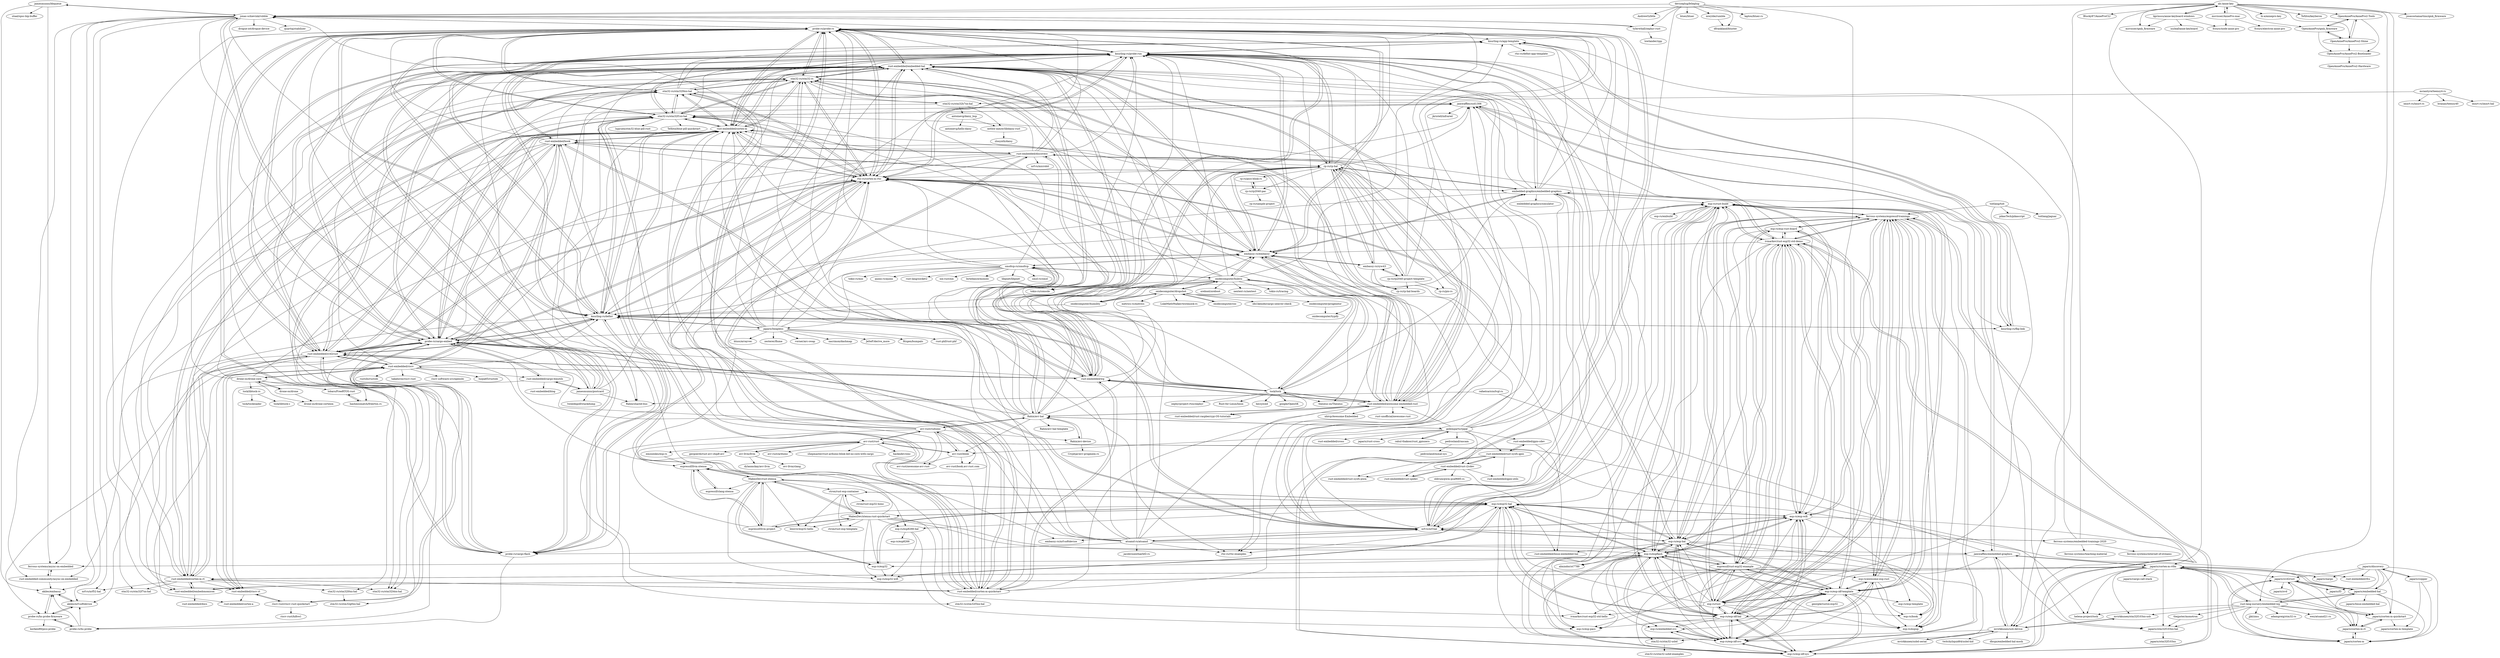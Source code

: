 digraph G {
"jamesmunns/bbqueue" -> "utaal/spsc-bip-buffer"
"jamesmunns/bbqueue" -> "akiles/embassy"
"jamesmunns/bbqueue" -> "ferrous-systems/async-on-embedded"
"jamesmunns/bbqueue" -> "jonas-schievink/rubble"
"stm32-rs/stm32-rs" -> "stm32-rs/stm32f4xx-hal"
"stm32-rs/stm32-rs" -> "rust-embedded/embedded-hal"
"stm32-rs/stm32-rs" -> "rust-embedded/cortex-m"
"stm32-rs/stm32-rs" -> "rust-embedded/svd2rust"
"stm32-rs/stm32-rs" -> "probe-rs/probe-rs"
"stm32-rs/stm32-rs" -> "rtic-rs/cortex-m-rtic"
"stm32-rs/stm32-rs" -> "knurling-rs/probe-run"
"stm32-rs/stm32-rs" -> "stm32-rs/stm32f1xx-hal"
"stm32-rs/stm32-rs" -> "rust-embedded/cortex-m-quickstart"
"stm32-rs/stm32-rs" -> "rust-embedded/awesome-embedded-rust"
"stm32-rs/stm32-rs" -> "rust-embedded/wg"
"stm32-rs/stm32-rs" -> "stm32-rs/stm32l4xx-hal"
"stm32-rs/stm32-rs" -> "stm32-rs/stm32h7xx-hal"
"stm32-rs/stm32-rs" -> "embassy-rs/embassy"
"stm32-rs/stm32-rs" -> "rust-embedded/cortex-m-rt"
"oxidecomputer/dropshot" -> "oxidecomputer/progenitor"
"oxidecomputer/dropshot" -> "oxidecomputer/cio"
"oxidecomputer/dropshot" -> "oxidecomputer/humility"
"oxidecomputer/dropshot" -> "oxidecomputer/hubris"
"oxidecomputer/dropshot" -> "obi1kenobi/cargo-semver-check" ["e"=1]
"oxidecomputer/dropshot" -> "metrics-rs/metrics" ["e"=1]
"oxidecomputer/dropshot" -> "oxidecomputer/typify"
"oxidecomputer/dropshot" -> "LukeMathWalker/wiremock-rs" ["e"=1]
"rtic-rs/cortex-m-rtic" -> "knurling-rs/probe-run"
"rtic-rs/cortex-m-rtic" -> "probe-rs/probe-rs"
"rtic-rs/cortex-m-rtic" -> "rust-embedded/embedded-hal"
"rtic-rs/cortex-m-rtic" -> "probe-rs/cargo-embed"
"rtic-rs/cortex-m-rtic" -> "embassy-rs/embassy"
"rtic-rs/cortex-m-rtic" -> "knurling-rs/defmt"
"rtic-rs/cortex-m-rtic" -> "rust-embedded/cortex-m"
"rtic-rs/cortex-m-rtic" -> "stm32-rs/stm32f4xx-hal"
"rtic-rs/cortex-m-rtic" -> "nrf-rs/nrf-hal"
"rtic-rs/cortex-m-rtic" -> "probe-rs/cargo-flash"
"rtic-rs/cortex-m-rtic" -> "rtic-rs/rtic-examples"
"rtic-rs/cortex-m-rtic" -> "rust-embedded/svd2rust"
"rtic-rs/cortex-m-rtic" -> "stm32-rs/stm32-rs"
"rtic-rs/cortex-m-rtic" -> "embedded-graphics/embedded-graphics"
"rtic-rs/cortex-m-rtic" -> "stm32-rs/stm32f1xx-hal"
"rust-embedded/cortex-m-rt" -> "rust-embedded/cortex-m"
"rust-embedded/cortex-m-rt" -> "stm32-rs/stm32l0xx-hal"
"rust-embedded/cortex-m-rt" -> "rust-embedded/embedonomicon"
"rust-embedded/cortex-m-rt" -> "stm32-rs/stm32l4xx-hal"
"rust-embedded/cortex-m-rt" -> "rust-embedded/cortex-m-quickstart"
"rust-embedded/cortex-m-rt" -> "japaric/cortex-m-rtfm"
"rust-embedded/cortex-m-rt" -> "rust-embedded/embedded-hal"
"rust-embedded/cortex-m-rt" -> "nrf-rs/nrf52-hal"
"rust-embedded/cortex-m-rt" -> "stm32-rs/stm32f7xx-hal"
"rust-embedded/cortex-m-rt" -> "stm32-rs/stm32f4xx-hal"
"rust-embedded/cortex-m-rt" -> "probe-rs/probe-rs"
"rust-embedded/cortex-m-rt" -> "rust-embedded/riscv-rt"
"rust-embedded/cortex-m-rt" -> "rust-embedded/svd2rust"
"rafaelcaricio/lvgl-rs" -> "Rahix/shared-bus"
"rafaelcaricio/lvgl-rs" -> "jamwaffles/embedded-graphics"
"esp-rs/esp-rust-board" -> "ferrous-systems/espressif-trainings"
"esp-rs/esp-rust-board" -> "esp-rs/awesome-esp-rust"
"esp-rs/esp-rust-board" -> "espressif/rust-esp32-example"
"esp-rs/esp-rust-board" -> "esp-rs/esp-wifi"
"esp-rs/esp-rust-board" -> "esp-rs/esp-hal"
"esp-rs/esp-rust-board" -> "ivmarkov/rust-esp32-std-demo"
"esp-rs/esp-rust-board" -> "knurling-rs/probe-run"
"knurling-rs/probe-run" -> "knurling-rs/defmt"
"knurling-rs/probe-run" -> "probe-rs/cargo-embed"
"knurling-rs/probe-run" -> "probe-rs/probe-rs"
"knurling-rs/probe-run" -> "probe-rs/cargo-flash"
"knurling-rs/probe-run" -> "knurling-rs/app-template"
"knurling-rs/probe-run" -> "rtic-rs/cortex-m-rtic"
"knurling-rs/probe-run" -> "knurling-rs/flip-link"
"knurling-rs/probe-run" -> "rust-embedded/embedded-hal"
"knurling-rs/probe-run" -> "rust-embedded/cortex-m"
"knurling-rs/probe-run" -> "nrf-rs/nrf-hal"
"knurling-rs/probe-run" -> "rust-embedded/svd2rust"
"knurling-rs/probe-run" -> "embassy-rs/embassy"
"knurling-rs/probe-run" -> "embedded-graphics/embedded-graphics"
"knurling-rs/probe-run" -> "rp-rs/rp-hal"
"knurling-rs/probe-run" -> "jamesmunns/postcard"
"lobaro/FreeRTOS-rust" -> "hashmismatch/freertos.rs"
"probe-rs/cargo-embed" -> "probe-rs/cargo-flash"
"probe-rs/cargo-embed" -> "knurling-rs/probe-run"
"probe-rs/cargo-embed" -> "knurling-rs/defmt"
"probe-rs/cargo-embed" -> "probe-rs/probe-rs"
"probe-rs/cargo-embed" -> "rtic-rs/cortex-m-rtic"
"probe-rs/cargo-embed" -> "rust-embedded/embedded-hal"
"probe-rs/cargo-embed" -> "rust-embedded/svd2rust"
"probe-rs/cargo-embed" -> "rust-embedded/cortex-m"
"probe-rs/cargo-embed" -> "akiles/nrf-softdevice"
"probe-rs/cargo-embed" -> "rust-embedded/cargo-binutils"
"probe-rs/cargo-embed" -> "probe-rs/hs-probe-firmware"
"probe-rs/cargo-embed" -> "stm32-rs/stm32f1xx-hal"
"probe-rs/cargo-embed" -> "nrf-rs/nrf-hal"
"probe-rs/cargo-embed" -> "probe-rs/hs-probe"
"probe-rs/cargo-embed" -> "stm32-rs/stm32l4xx-hal"
"probe-rs/cargo-flash" -> "probe-rs/cargo-embed"
"probe-rs/cargo-flash" -> "probe-rs/probe-rs"
"probe-rs/cargo-flash" -> "knurling-rs/probe-run"
"probe-rs/cargo-flash" -> "knurling-rs/defmt"
"probe-rs/cargo-flash" -> "rust-embedded/svd2rust"
"probe-rs/cargo-flash" -> "rtic-rs/cortex-m-rtic"
"probe-rs/cargo-flash" -> "probe-rs/hs-probe"
"probe-rs/hs-probe-firmware" -> "probe-rs/hs-probe"
"probe-rs/hs-probe-firmware" -> "korken89/pico-probe"
"probe-rs/hs-probe-firmware" -> "akiles/nrf-softdevice"
"probe-rs/hs-probe-firmware" -> "akiles/embassy"
"probe-rs/probe-rs" -> "knurling-rs/probe-run"
"probe-rs/probe-rs" -> "probe-rs/cargo-flash"
"probe-rs/probe-rs" -> "knurling-rs/defmt"
"probe-rs/probe-rs" -> "probe-rs/cargo-embed"
"probe-rs/probe-rs" -> "rtic-rs/cortex-m-rtic"
"probe-rs/probe-rs" -> "rust-embedded/embedded-hal"
"probe-rs/probe-rs" -> "rust-embedded/svd2rust"
"probe-rs/probe-rs" -> "embassy-rs/embassy"
"probe-rs/probe-rs" -> "rust-embedded/cortex-m"
"probe-rs/probe-rs" -> "stm32-rs/stm32-rs"
"probe-rs/probe-rs" -> "jonas-schievink/rubble"
"probe-rs/probe-rs" -> "knurling-rs/app-template"
"probe-rs/probe-rs" -> "stm32-rs/stm32f1xx-hal"
"probe-rs/probe-rs" -> "stm32-rs/stm32f4xx-hal"
"probe-rs/probe-rs" -> "rust-embedded/wg"
"rust-embedded/embedded-hal" -> "rust-embedded/cortex-m"
"rust-embedded/embedded-hal" -> "knurling-rs/probe-run"
"rust-embedded/embedded-hal" -> "rust-embedded/svd2rust"
"rust-embedded/embedded-hal" -> "rtic-rs/cortex-m-rtic"
"rust-embedded/embedded-hal" -> "probe-rs/probe-rs"
"rust-embedded/embedded-hal" -> "probe-rs/cargo-embed"
"rust-embedded/embedded-hal" -> "knurling-rs/defmt"
"rust-embedded/embedded-hal" -> "stm32-rs/stm32-rs"
"rust-embedded/embedded-hal" -> "stm32-rs/stm32f1xx-hal"
"rust-embedded/embedded-hal" -> "rust-embedded/awesome-embedded-rust"
"rust-embedded/embedded-hal" -> "Rahix/avr-hal"
"rust-embedded/embedded-hal" -> "embassy-rs/embassy"
"rust-embedded/embedded-hal" -> "rust-embedded/book"
"rust-embedded/embedded-hal" -> "rust-embedded/wg"
"rust-embedded/embedded-hal" -> "rp-rs/rp-hal"
"rust-embedded/rust-i2cdev" -> "rust-embedded/rust-sysfs-gpio"
"rust-embedded/rust-i2cdev" -> "rust-embedded/rust-spidev"
"rust-embedded/rust-i2cdev" -> "rust-embedded/gpio-utils"
"rust-embedded/rust-i2cdev" -> "rust-embedded/linux-embedded-hal"
"rust-embedded/rust-i2cdev" -> "rust-embedded/rust-sysfs-pwm"
"rust-embedded/rust-i2cdev" -> "eldruin/pwm-pca9685-rs"
"rust-embedded/svd2rust" -> "rust-embedded/embedded-hal"
"rust-embedded/svd2rust" -> "probe-rs/cargo-embed"
"rust-embedded/svd2rust" -> "probe-rs/probe-rs"
"rust-embedded/svd2rust" -> "probe-rs/cargo-flash"
"rust-embedded/svd2rust" -> "rust-embedded/cortex-m"
"rust-embedded/svd2rust" -> "stm32-rs/stm32-rs"
"rust-embedded/svd2rust" -> "knurling-rs/probe-run"
"rust-embedded/svd2rust" -> "knurling-rs/defmt"
"rust-embedded/svd2rust" -> "rust-embedded/embedonomicon"
"rust-embedded/svd2rust" -> "rtic-rs/cortex-m-rtic"
"rust-embedded/svd2rust" -> "rust-embedded/wg"
"rust-embedded/svd2rust" -> "rust-embedded/book"
"rust-embedded/svd2rust" -> "rust-embedded/riscv"
"rust-embedded/svd2rust" -> "rust-embedded/cortex-m-rt"
"rust-embedded/svd2rust" -> "rust-embedded/riscv-rt"
"rust-embedded/wg" -> "rust-embedded/awesome-embedded-rust"
"rust-embedded/wg" -> "rust-embedded/embedded-hal"
"rust-embedded/wg" -> "rust-embedded/cortex-m"
"rust-embedded/wg" -> "probe-rs/probe-rs"
"rust-embedded/wg" -> "rust-embedded/svd2rust"
"rust-embedded/wg" -> "rust-embedded/discovery"
"rust-embedded/wg" -> "stm32-rs/stm32-rs"
"rust-embedded/wg" -> "rust-embedded/book"
"rust-embedded/wg" -> "tock/tock"
"rust-embedded/wg" -> "stm32-rs/stm32f1xx-hal"
"rust-embedded/wg" -> "rust-embedded/riscv"
"rust-embedded/wg" -> "rust-embedded/cortex-m-quickstart"
"rust-embedded/wg" -> "knurling-rs/probe-run"
"rust-embedded/wg" -> "embassy-rs/embassy"
"rust-embedded/wg" -> "probe-rs/cargo-embed"
"tock/tock" -> "rust-embedded/awesome-embedded-rust"
"tock/tock" -> "embassy-rs/embassy"
"tock/tock" -> "rtic-rs/cortex-m-rtic"
"tock/tock" -> "oxidecomputer/hubris"
"tock/tock" -> "rust-embedded/wg"
"tock/tock" -> "probe-rs/probe-rs"
"tock/tock" -> "google/OpenSK" ["e"=1]
"tock/tock" -> "rust-embedded/rust-raspberrypi-OS-tutorials" ["e"=1]
"tock/tock" -> "rust-embedded/embedded-hal"
"tock/tock" -> "zephyrproject-rtos/zephyr" ["e"=1]
"tock/tock" -> "smoltcp-rs/smoltcp"
"tock/tock" -> "theseus-os/Theseus" ["e"=1]
"tock/tock" -> "stm32-rs/stm32-rs"
"tock/tock" -> "Rust-for-Linux/linux" ["e"=1]
"tock/tock" -> "hecrj/iced" ["e"=1]
"rust-embedded/awesome-embedded-rust" -> "rust-embedded/wg"
"rust-embedded/awesome-embedded-rust" -> "tock/tock"
"rust-embedded/awesome-embedded-rust" -> "rust-embedded/embedded-hal"
"rust-embedded/awesome-embedded-rust" -> "embassy-rs/embassy"
"rust-embedded/awesome-embedded-rust" -> "rust-embedded/rust-raspberrypi-OS-tutorials" ["e"=1]
"rust-embedded/awesome-embedded-rust" -> "rust-embedded/discovery"
"rust-embedded/awesome-embedded-rust" -> "stm32-rs/stm32-rs"
"rust-embedded/awesome-embedded-rust" -> "rust-embedded/book"
"rust-embedded/awesome-embedded-rust" -> "probe-rs/probe-rs"
"rust-embedded/awesome-embedded-rust" -> "rtic-rs/cortex-m-rtic"
"rust-embedded/awesome-embedded-rust" -> "Rahix/avr-hal"
"rust-embedded/awesome-embedded-rust" -> "rp-rs/rp-hal"
"rust-embedded/awesome-embedded-rust" -> "rust-embedded/cortex-m"
"rust-embedded/awesome-embedded-rust" -> "nhivp/Awesome-Embedded" ["e"=1]
"rust-embedded/awesome-embedded-rust" -> "rust-unofficial/awesome-rust" ["e"=1]
"japaric/heapless" -> "knurling-rs/defmt"
"japaric/heapless" -> "rtic-rs/cortex-m-rtic"
"japaric/heapless" -> "JelteF/derive_more" ["e"=1]
"japaric/heapless" -> "knurling-rs/probe-run"
"japaric/heapless" -> "rust-embedded/embedded-hal"
"japaric/heapless" -> "probe-rs/probe-rs"
"japaric/heapless" -> "fitzgen/bumpalo" ["e"=1]
"japaric/heapless" -> "rust-embedded/cortex-m"
"japaric/heapless" -> "rust-phf/rust-phf" ["e"=1]
"japaric/heapless" -> "bluss/arrayvec" ["e"=1]
"japaric/heapless" -> "zesterer/flume" ["e"=1]
"japaric/heapless" -> "probe-rs/cargo-embed"
"japaric/heapless" -> "vorner/arc-swap" ["e"=1]
"japaric/heapless" -> "embassy-rs/embassy"
"japaric/heapless" -> "xacrimon/dashmap" ["e"=1]
"japaric/discovery" -> "japaric/svd2rust"
"japaric/discovery" -> "japaric/copper"
"japaric/discovery" -> "rust-embedded/rfcs" ["e"=1]
"japaric/discovery" -> "japaric/cortex-m-quickstart"
"japaric/discovery" -> "japaric/f3"
"japaric/discovery" -> "japaric/cortex-m"
"japaric/discovery" -> "japaric/embedded-hal"
"japaric/discovery" -> "japaric/xargo" ["e"=1]
"rust-embedded/book" -> "rust-embedded/discovery"
"rust-embedded/book" -> "rust-embedded/cortex-m"
"rust-embedded/book" -> "rust-embedded/embedded-hal"
"rust-embedded/book" -> "rust-embedded/svd2rust"
"rust-embedded/book" -> "rust-embedded/awesome-embedded-rust"
"rust-embedded/book" -> "rust-embedded/cortex-m-quickstart"
"rust-embedded/book" -> "rust-embedded/embedonomicon"
"rust-embedded/book" -> "rust-embedded/wg"
"rust-embedded/book" -> "rust-embedded/cortex-m-rt"
"rust-embedded/book" -> "probe-rs/probe-rs"
"rust-embedded/book" -> "stm32-rs/stm32-rs"
"rust-embedded/book" -> "rust-embedded/riscv"
"rust-embedded/book" -> "rtic-rs/cortex-m-rtic"
"rust-embedded/book" -> "rust-embedded/riscv-rt"
"rust-embedded/book" -> "probe-rs/cargo-embed"
"oxidecomputer/hubris" -> "oxidecomputer/humility"
"oxidecomputer/hubris" -> "tock/tock"
"oxidecomputer/hubris" -> "probe-rs/probe-rs"
"oxidecomputer/hubris" -> "embassy-rs/embassy"
"oxidecomputer/hubris" -> "knurling-rs/defmt"
"oxidecomputer/hubris" -> "smoltcp-rs/smoltcp"
"oxidecomputer/hubris" -> "oxidecomputer/dropshot"
"oxidecomputer/hubris" -> "rust-embedded/embedded-hal"
"oxidecomputer/hubris" -> "knurling-rs/probe-run"
"oxidecomputer/hubris" -> "rtic-rs/cortex-m-rtic"
"oxidecomputer/hubris" -> "theseus-os/Theseus" ["e"=1]
"oxidecomputer/hubris" -> "oreboot/oreboot" ["e"=1]
"oxidecomputer/hubris" -> "nextest-rs/nextest" ["e"=1]
"oxidecomputer/hubris" -> "tokio-rs/console" ["e"=1]
"oxidecomputer/hubris" -> "tokio-rs/tracing" ["e"=1]
"rust-embedded/riscv" -> "rust-embedded/riscv-rt"
"rust-embedded/riscv" -> "riscv-rust/riscv-rust-quickstart"
"rust-embedded/riscv" -> "rust-embedded/svd2rust"
"rust-embedded/riscv" -> "rust-embedded/cortex-a"
"rust-embedded/riscv" -> "rust-embedded/cortex-m"
"rust-embedded/riscv" -> "rust-embedded/embedded-hal"
"rust-embedded/riscv" -> "rust-embedded/wg"
"rust-embedded/riscv" -> "knurling-rs/defmt"
"rust-embedded/riscv" -> "rust-embedded/book"
"rust-embedded/riscv" -> "rustsbi/rustsbi" ["e"=1]
"rust-embedded/riscv" -> "drone-os/drone-core"
"rust-embedded/riscv" -> "takahirox/riscv-rust" ["e"=1]
"rust-embedded/riscv" -> "rust-embedded/cargo-binutils"
"rust-embedded/riscv" -> "riscv-software-src/opensbi" ["e"=1]
"rust-embedded/riscv" -> "luojia65/rustsbi" ["e"=1]
"ctron/rust-esp-container" -> "lexxvir/esp32-hello"
"ctron/rust-esp-container" -> "esp-rs/esp32-hal"
"ctron/rust-esp-container" -> "MabezDev/xtensa-rust-quickstart"
"ctron/rust-esp-container" -> "ctron/rust-esp-template"
"ctron/rust-esp-container" -> "ctron/rust-esp32-hono"
"rp-rs/rp-hal" -> "rp-rs/rp2040-project-template"
"rp-rs/rp-hal" -> "rp-rs/rp2040-pac"
"rp-rs/rp-hal" -> "rust-embedded/embedded-hal"
"rp-rs/rp-hal" -> "embassy-rs/cyw43"
"rp-rs/rp-hal" -> "embassy-rs/embassy"
"rp-rs/rp-hal" -> "knurling-rs/probe-run"
"rp-rs/rp-hal" -> "rtic-rs/cortex-m-rtic"
"rp-rs/rp-hal" -> "probe-rs/probe-rs"
"rp-rs/rp-hal" -> "embedded-graphics/embedded-graphics"
"rp-rs/rp-hal" -> "rp-rs/rp-hal-boards"
"rp-rs/rp-hal" -> "rp-rs/pico-blink-rs"
"rp-rs/rp-hal" -> "Rahix/avr-hal"
"rp-rs/rp-hal" -> "rp-rs/pio-rs"
"rp-rs/rp-hal" -> "rust-embedded/awesome-embedded-rust"
"rp-rs/rp-hal" -> "jamwaffles/ssd1306"
"smoltcp-rs/smoltcp" -> "embassy-rs/embassy"
"smoltcp-rs/smoltcp" -> "libpnet/libpnet" ["e"=1]
"smoltcp-rs/smoltcp" -> "probe-rs/probe-rs"
"smoltcp-rs/smoltcp" -> "smol-rs/smol" ["e"=1]
"smoltcp-rs/smoltcp" -> "oxidecomputer/hubris"
"smoltcp-rs/smoltcp" -> "tock/tock"
"smoltcp-rs/smoltcp" -> "tokio-rs/mio" ["e"=1]
"smoltcp-rs/smoltcp" -> "rtic-rs/cortex-m-rtic"
"smoltcp-rs/smoltcp" -> "quinn-rs/quinn" ["e"=1]
"smoltcp-rs/smoltcp" -> "rust-lang/socket2" ["e"=1]
"smoltcp-rs/smoltcp" -> "rust-embedded/embedded-hal"
"smoltcp-rs/smoltcp" -> "tokio-rs/console" ["e"=1]
"smoltcp-rs/smoltcp" -> "japaric/heapless"
"smoltcp-rs/smoltcp" -> "nix-rust/nix" ["e"=1]
"smoltcp-rs/smoltcp" -> "bytedance/monoio" ["e"=1]
"golemparts/rppal" -> "rahul-thakoor/rust_gpiozero"
"golemparts/rppal" -> "rust-embedded/embedded-hal"
"golemparts/rppal" -> "Rahix/avr-hal"
"golemparts/rppal" -> "rust-embedded/gpio-cdev"
"golemparts/rppal" -> "rust-embedded/rust-i2cdev"
"golemparts/rppal" -> "rust-embedded/rust-sysfs-gpio"
"golemparts/rppal" -> "rp-rs/rp-hal"
"golemparts/rppal" -> "rust-embedded/discovery"
"golemparts/rppal" -> "rust-embedded/cross" ["e"=1]
"golemparts/rppal" -> "japaric/rust-cross" ["e"=1]
"golemparts/rppal" -> "knurling-rs/probe-run"
"golemparts/rppal" -> "embassy-rs/embassy"
"golemparts/rppal" -> "avr-rust/blink"
"golemparts/rppal" -> "rust-embedded/awesome-embedded-rust"
"golemparts/rppal" -> "pedrosland/rascam"
"jamesmunns/postcard" -> "knurling-rs/probe-run"
"jamesmunns/postcard" -> "jonas-schievink/rubble"
"jamesmunns/postcard" -> "probe-rs/probe-rs"
"jamesmunns/postcard" -> "rust-embedded/cargo-binutils"
"jamesmunns/postcard" -> "Rahix/shared-bus"
"jamesmunns/postcard" -> "probe-rs/cargo-embed"
"jamesmunns/postcard" -> "tweedegolf/stackdump"
"jamesmunns/postcard" -> "rtic-rs/cortex-m-rtic"
"esp-rs/esp-idf-template" -> "esp-rs/esp-idf-sys"
"esp-rs/esp-idf-template" -> "esp-rs/esp-idf-svc"
"esp-rs/esp-idf-template" -> "ivmarkov/rust-esp32-std-demo"
"esp-rs/esp-idf-template" -> "esp-rs/rust-build"
"esp-rs/esp-idf-template" -> "ferrous-systems/espressif-trainings"
"esp-rs/esp-idf-template" -> "esp-rs/esp-idf-hal"
"esp-rs/esp-idf-template" -> "esp-rs/esp-template"
"esp-rs/esp-idf-template" -> "esp-rs/embedded-svc"
"esp-rs/esp-idf-template" -> "espressif/rust-esp32-example"
"esp-rs/esp-idf-template" -> "esp-rs/awesome-esp-rust"
"esp-rs/esp-idf-template" -> "esp-rs/esp-hal"
"esp-rs/esp-idf-template" -> "esp-rs/espflash"
"esp-rs/esp-idf-template" -> "esp-rs/espup"
"esp-rs/esp-idf-template" -> "esp-rs/rust"
"esp-rs/esp-idf-template" -> "georgik/rustzx-esp32"
"ah-/anne-key" -> "kprinssu/anne-keyboard-windows"
"ah-/anne-key" -> "msvisser/AnnePro-mac"
"ah-/anne-key" -> "msvisser/qmk_firmware"
"ah-/anne-key" -> "hi-a/annepro-key"
"ah-/anne-key" -> "OpenAnnePro/AnnePro2-Tools"
"ah-/anne-key" -> "TeXitoi/keyberon" ["e"=1]
"ah-/anne-key" -> "rust-lang-nursery/embedded-wg"
"ah-/anne-key" -> "OpenAnnePro/qmk_firmware"
"ah-/anne-key" -> "mvirkkunen/usb-device"
"ah-/anne-key" -> "josecostamartins/qmk_firmware"
"ah-/anne-key" -> "japaric/cortex-m-rtfm"
"ah-/anne-key" -> "Blucky87/AnneProCLI"
"ah-/anne-key" -> "japaric/embedded-hal"
"ah-/anne-key" -> "OpenAnnePro/AnnePro2-Shine"
"ah-/anne-key" -> "jonas-schievink/rubble"
"mvirkkunen/usb-device" -> "mvirkkunen/usbd-serial"
"mvirkkunen/usb-device" -> "mvirkkunen/stm32f103xx-usb"
"mvirkkunen/usb-device" -> "stm32-rs/stm32-usbd"
"mvirkkunen/usb-device" -> "twitchyliquid64/usbd-hid"
"mvirkkunen/usb-device" -> "jamwaffles/embedded-graphics"
"mvirkkunen/usb-device" -> "dbrgn/embedded-hal-mock"
"drone-os/drone-core" -> "drone-os/drone"
"drone-os/drone-core" -> "drone-os/drone-cortexm"
"drone-os/drone-core" -> "hashmismatch/freertos.rs"
"drone-os/drone-core" -> "tock/libtock-rs"
"drone-os/drone-core" -> "rtic-rs/cortex-m-rtic"
"drone-os/drone-core" -> "lobaro/FreeRTOS-rust"
"drone-os/drone-core" -> "stm32-rs/stm32f4xx-hal"
"drone-os/drone-core" -> "probe-rs/probe-rs"
"drone-os/drone-core" -> "rust-embedded/riscv"
"thejpster/monotron" -> "japaric/stm32f103xx-hal"
"rust-embedded/cortex-m" -> "rust-embedded/cortex-m-rt"
"rust-embedded/cortex-m" -> "rust-embedded/embedded-hal"
"rust-embedded/cortex-m" -> "rust-embedded/cortex-m-quickstart"
"rust-embedded/cortex-m" -> "knurling-rs/defmt"
"rust-embedded/cortex-m" -> "probe-rs/cargo-embed"
"rust-embedded/cortex-m" -> "knurling-rs/probe-run"
"rust-embedded/cortex-m" -> "rtic-rs/cortex-m-rtic"
"rust-embedded/cortex-m" -> "stm32-rs/stm32-rs"
"rust-embedded/cortex-m" -> "stm32-rs/stm32f1xx-hal"
"rust-embedded/cortex-m" -> "probe-rs/probe-rs"
"rust-embedded/cortex-m" -> "rust-embedded/svd2rust"
"rust-embedded/cortex-m" -> "stm32-rs/stm32f4xx-hal"
"rust-embedded/cortex-m" -> "rust-embedded/book"
"rust-embedded/cortex-m" -> "stm32-rs/stm32l4xx-hal"
"rust-embedded/cortex-m" -> "stm32-rs/stm32l0xx-hal"
"rust-embedded/discovery" -> "rust-embedded/book"
"rust-embedded/discovery" -> "rust-embedded/embedded-hal"
"rust-embedded/discovery" -> "rust-embedded/cortex-m"
"rust-embedded/discovery" -> "rust-embedded/awesome-embedded-rust"
"rust-embedded/discovery" -> "rust-embedded/cortex-m-quickstart"
"rust-embedded/discovery" -> "rust-embedded/wg"
"rust-embedded/discovery" -> "rust-embedded/svd2rust"
"rust-embedded/discovery" -> "nrf-rs/microbit"
"rust-embedded/discovery" -> "probe-rs/probe-rs"
"rust-embedded/discovery" -> "knurling-rs/probe-run"
"rust-embedded/discovery" -> "probe-rs/cargo-embed"
"rust-embedded/discovery" -> "rp-rs/rp-hal"
"rust-embedded/discovery" -> "stm32-rs/stm32-rs"
"rust-embedded/discovery" -> "knurling-rs/defmt"
"rust-embedded/discovery" -> "rtic-rs/cortex-m-rtic"
"embassy-rs/embassy" -> "rtic-rs/cortex-m-rtic"
"embassy-rs/embassy" -> "probe-rs/probe-rs"
"embassy-rs/embassy" -> "knurling-rs/probe-run"
"embassy-rs/embassy" -> "rust-embedded/embedded-hal"
"embassy-rs/embassy" -> "rust-embedded/awesome-embedded-rust"
"embassy-rs/embassy" -> "rp-rs/rp-hal"
"embassy-rs/embassy" -> "tock/tock"
"embassy-rs/embassy" -> "knurling-rs/defmt"
"embassy-rs/embassy" -> "embedded-graphics/embedded-graphics"
"embassy-rs/embassy" -> "smoltcp-rs/smoltcp"
"embassy-rs/embassy" -> "stm32-rs/stm32-rs"
"embassy-rs/embassy" -> "embassy-rs/cyw43"
"embassy-rs/embassy" -> "oxidecomputer/hubris"
"embassy-rs/embassy" -> "rust-embedded/cortex-m"
"embassy-rs/embassy" -> "nrf-rs/nrf-hal"
"embedded-graphics/embedded-graphics" -> "knurling-rs/probe-run"
"embedded-graphics/embedded-graphics" -> "embedded-graphics/simulator"
"embedded-graphics/embedded-graphics" -> "rtic-rs/cortex-m-rtic"
"embedded-graphics/embedded-graphics" -> "esp-rs/esp-hal"
"embedded-graphics/embedded-graphics" -> "jamwaffles/ssd1306"
"embedded-graphics/embedded-graphics" -> "knurling-rs/app-template"
"embedded-graphics/embedded-graphics" -> "embassy-rs/embassy"
"embedded-graphics/embedded-graphics" -> "knurling-rs/defmt"
"embedded-graphics/embedded-graphics" -> "rp-rs/rp-hal"
"embedded-graphics/embedded-graphics" -> "rust-embedded/embedded-hal"
"embedded-graphics/embedded-graphics" -> "esp-rs/rust-build"
"embedded-graphics/embedded-graphics" -> "ivmarkov/rust-esp32-std-demo"
"embedded-graphics/embedded-graphics" -> "probe-rs/probe-rs"
"embedded-graphics/embedded-graphics" -> "almindor/st7789"
"embedded-graphics/embedded-graphics" -> "nrf-rs/nrf-hal"
"japaric/cortex-m" -> "japaric/cortex-m-rt"
"japaric/cortex-m" -> "japaric/svd2rust"
"Rahix/avr-hal" -> "Rahix/avr-device"
"Rahix/avr-hal" -> "rust-embedded/embedded-hal"
"Rahix/avr-hal" -> "avr-rust/ruduino"
"Rahix/avr-hal" -> "rp-rs/rp-hal"
"Rahix/avr-hal" -> "rtic-rs/cortex-m-rtic"
"Rahix/avr-hal" -> "rust-embedded/awesome-embedded-rust"
"Rahix/avr-hal" -> "avr-rust/blink"
"Rahix/avr-hal" -> "embedded-graphics/embedded-graphics"
"Rahix/avr-hal" -> "golemparts/rppal"
"Rahix/avr-hal" -> "rust-embedded/cortex-m"
"Rahix/avr-hal" -> "probe-rs/cargo-embed"
"Rahix/avr-hal" -> "Rahix/avr-hal-template"
"Rahix/avr-hal" -> "knurling-rs/probe-run"
"Rahix/avr-hal" -> "probe-rs/probe-rs"
"Rahix/avr-hal" -> "stm32-rs/stm32f1xx-hal"
"OpenAnnePro/qmk_firmware" -> "OpenAnnePro/AnnePro2-Shine"
"OpenAnnePro/qmk_firmware" -> "OpenAnnePro/AnnePro2-Tools"
"OpenAnnePro/qmk_firmware" -> "OpenAnnePro/AnnePro2-Bootloader"
"toitlang/toit" -> "toitlang/jaguar"
"toitlang/toit" -> "ferrous-systems/espressif-trainings"
"toitlang/toit" -> "pikasTech/pikascript" ["e"=1]
"toitlang/toit" -> "esp-rs/rust"
"esp-rs/esp-idf-sys" -> "esp-rs/esp-idf-svc"
"esp-rs/esp-idf-sys" -> "esp-rs/esp-idf-hal"
"esp-rs/esp-idf-sys" -> "esp-rs/esp-idf-template"
"esp-rs/esp-idf-sys" -> "esp-rs/embedded-svc"
"esp-rs/esp-idf-sys" -> "ivmarkov/rust-esp32-std-demo"
"esp-rs/esp-idf-sys" -> "esp-rs/espflash"
"esp-rs/esp-idf-sys" -> "esp-rs/rust-build"
"esp-rs/esp-idf-sys" -> "ferrous-systems/espressif-trainings"
"esp-rs/rust" -> "esp-rs/rust-build"
"esp-rs/rust" -> "esp-rs/esp-idf-hal"
"esp-rs/rust" -> "esp-rs/esp-idf-template"
"esp-rs/rust" -> "esp-rs/esp-idf-sys"
"esp-rs/rust" -> "ferrous-systems/espressif-trainings"
"esp-rs/rust" -> "ivmarkov/rust-esp32-std-demo"
"esp-rs/rust" -> "esp-rs/esp-idf-svc"
"esp-rs/rust" -> "ivmarkov/rust-esp32-std-hello"
"esp-rs/rust" -> "esp-rs/espflash"
"esp-rs/rust" -> "esp-rs/esp-wifi"
"esp-rs/rust" -> "espressif/rust-esp32-example"
"esp-rs/rust" -> "esp-rs/esp-hal"
"esp-rs/rust" -> "esp-rs/book"
"esp-rs/rust" -> "esp-rs/esp32-hal"
"esp-rs/rust-build" -> "esp-rs/esp-idf-template"
"esp-rs/rust-build" -> "esp-rs/esp-wifi"
"esp-rs/rust-build" -> "esp-rs/espflash"
"esp-rs/rust-build" -> "esp-rs/espup"
"esp-rs/rust-build" -> "esp-rs/esp-idf-sys"
"esp-rs/rust-build" -> "ivmarkov/rust-esp32-std-demo"
"esp-rs/rust-build" -> "esp-rs/esp-pacs"
"esp-rs/rust-build" -> "esp-rs/esp-idf-hal"
"esp-rs/rust-build" -> "ferrous-systems/espressif-trainings"
"esp-rs/rust-build" -> "esp-rs/rust"
"esp-rs/rust-build" -> "esp-rs/esp-idf-svc"
"esp-rs/rust-build" -> "esp-rs/embuild"
"OpenAnnePro/AnnePro2-Tools" -> "OpenAnnePro/AnnePro2-Shine"
"OpenAnnePro/AnnePro2-Tools" -> "OpenAnnePro/qmk_firmware"
"OpenAnnePro/AnnePro2-Tools" -> "OpenAnnePro/AnnePro2-Bootloader"
"japaric/cortex-m-rtfm" -> "japaric/cortex-m"
"japaric/cortex-m-rtfm" -> "japaric/cortex-m-rt"
"japaric/cortex-m-rtfm" -> "japaric/embedded-hal"
"japaric/cortex-m-rtfm" -> "rust-embedded/embedonomicon"
"japaric/cortex-m-rtfm" -> "japaric/svd2rust"
"japaric/cortex-m-rtfm" -> "jamwaffles/embedded-graphics"
"japaric/cortex-m-rtfm" -> "rust-lang-nursery/embedded-wg"
"japaric/cortex-m-rtfm" -> "japaric/stm32f103xx-hal"
"japaric/cortex-m-rtfm" -> "japaric/cortex-m-quickstart"
"japaric/cortex-m-rtfm" -> "mvirkkunen/stm32f103xx-usb"
"japaric/cortex-m-rtfm" -> "rust-embedded/cortex-m-rt"
"japaric/cortex-m-rtfm" -> "mvirkkunen/usb-device"
"japaric/cortex-m-rtfm" -> "japaric/xargo" ["e"=1]
"japaric/cortex-m-rtfm" -> "helena-project/tock" ["e"=1]
"japaric/cortex-m-rtfm" -> "japaric/cargo-call-stack" ["e"=1]
"esp-rs/esp-wifi" -> "esp-rs/esp-hal"
"esp-rs/esp-wifi" -> "esp-rs/espflash"
"esp-rs/esp-wifi" -> "esp-rs/rust-build"
"esp-rs/esp-wifi" -> "esp-rs/esp-idf-hal"
"esp-rs/esp-wifi" -> "esp-rs/esp-idf-svc"
"esp-rs/esp-wifi" -> "ivmarkov/rust-esp32-std-demo"
"esp-rs/esp-wifi" -> "esp-rs/esp-pacs"
"esp-rs/esp-wifi" -> "esp-rs/esp-template"
"esp-rs/esp-wifi" -> "nrf-rs/nrf-hal"
"esp-rs/esp-wifi" -> "ferrous-systems/espressif-trainings"
"esp-rs/esp-wifi" -> "esp-rs/esp-idf-sys"
"esp-rs/esp-wifi" -> "esp-rs/esp32-hal"
"esp-rs/awesome-esp-rust" -> "ferrous-systems/espressif-trainings"
"esp-rs/awesome-esp-rust" -> "esp-rs/espup"
"esp-rs/awesome-esp-rust" -> "esp-rs/esp-idf-template"
"esp-rs/awesome-esp-rust" -> "esp-rs/esp-rust-board"
"esp-rs/awesome-esp-rust" -> "esp-rs/esp-idf-svc"
"esp-rs/awesome-esp-rust" -> "esp-rs/esp-idf-hal"
"esp-rs/awesome-esp-rust" -> "esp-rs/book"
"rp-rs/pico-blink-rs" -> "rp-rs/rp2040-pac"
"avr-rust/ruduino" -> "avr-rust/blink"
"avr-rust/ruduino" -> "Rahix/avr-hal"
"avr-rust/ruduino" -> "avr-rust/awesome-avr-rust"
"avr-rust/ruduino" -> "Rahix/avr-device"
"avr-rust/ruduino" -> "avr-rust/rust"
"avr-rust/ruduino" -> "rust-embedded/cortex-m"
"avr-rust/ruduino" -> "probe-rs/cargo-flash"
"avr-rust/ruduino" -> "avr-rust/book.avr-rust.com"
"avr-rust/ruduino" -> "rust-embedded/embedded-hal"
"avr-rust/ruduino" -> "knurling-rs/probe-run"
"atsamd-rs/atsamd" -> "nrf-rs/nrf-hal"
"atsamd-rs/atsamd" -> "rtic-rs/cortex-m-rtic"
"atsamd-rs/atsamd" -> "knurling-rs/probe-run"
"atsamd-rs/atsamd" -> "jacobrosenthal/hf2-rs"
"atsamd-rs/atsamd" -> "rust-embedded/svd2rust"
"atsamd-rs/atsamd" -> "probe-rs/cargo-embed"
"atsamd-rs/atsamd" -> "jamwaffles/embedded-graphics"
"atsamd-rs/atsamd" -> "rp-rs/rp-hal"
"atsamd-rs/atsamd" -> "rtic-rs/rtic-examples"
"atsamd-rs/atsamd" -> "rust-embedded/cortex-m"
"atsamd-rs/atsamd" -> "jonas-schievink/rubble"
"atsamd-rs/atsamd" -> "jamwaffles/ssd1306"
"atsamd-rs/atsamd" -> "esp-rs/esp32-hal"
"atsamd-rs/atsamd" -> "probe-rs/probe-rs"
"atsamd-rs/atsamd" -> "probe-rs/cargo-flash"
"esp-rs/espflash" -> "esp-rs/esp-idf-hal"
"esp-rs/espflash" -> "esp-rs/esp32-hal"
"esp-rs/espflash" -> "esp-rs/esp-wifi"
"esp-rs/espflash" -> "esp-rs/esp-hal"
"esp-rs/espflash" -> "esp-rs/esp-idf-svc"
"esp-rs/espflash" -> "esp-rs/rust-build"
"esp-rs/espflash" -> "esp-rs/esp-pacs"
"esp-rs/espflash" -> "esp-rs/esp-idf-sys"
"esp-rs/espflash" -> "esp-rs/esp32"
"esp-rs/espflash" -> "esp-rs/espup"
"esp-rs/espflash" -> "esp-rs/esp-idf-template"
"esp-rs/espflash" -> "esp-rs/embedded-svc"
"esp-rs/espflash" -> "ivmarkov/rust-esp32-std-demo"
"esp-rs/espflash" -> "almindor/st7789"
"esp-rs/espflash" -> "espressif/rust-esp32-example"
"emosenkis/esp-rs" -> "espressif/llvm-xtensa"
"mciantyre/teensy4-rs" -> "imxrt-rs/imxrt-hal"
"mciantyre/teensy4-rs" -> "imxrt-rs/imxrt-rs"
"mciantyre/teensy4-rs" -> "stm32-rs/stm32h7xx-hal"
"mciantyre/teensy4-rs" -> "branan/teensy40"
"deviceplug/btleplug" -> "dfrankland/bluster"
"deviceplug/btleplug" -> "bluez/bluer"
"deviceplug/btleplug" -> "mwylde/rumble"
"deviceplug/btleplug" -> "jonas-schievink/rubble"
"deviceplug/btleplug" -> "esp-rs/esp-wifi"
"deviceplug/btleplug" -> "tylerwhall/zephyr-rust"
"deviceplug/btleplug" -> "nrf-rs/nrf-hal"
"deviceplug/btleplug" -> "laptou/bluez-rs"
"deviceplug/btleplug" -> "AndrewGi/btle"
"stm32-rs/stm32f4xx-hal" -> "stm32-rs/stm32-rs"
"stm32-rs/stm32f4xx-hal" -> "rtic-rs/cortex-m-rtic"
"stm32-rs/stm32f4xx-hal" -> "stm32-rs/stm32f1xx-hal"
"stm32-rs/stm32f4xx-hal" -> "rust-embedded/cortex-m"
"stm32-rs/stm32f4xx-hal" -> "rust-embedded/embedded-hal"
"stm32-rs/stm32f4xx-hal" -> "probe-rs/cargo-embed"
"stm32-rs/stm32f4xx-hal" -> "probe-rs/probe-rs"
"stm32-rs/stm32f4xx-hal" -> "rust-embedded/cortex-m-quickstart"
"stm32-rs/stm32f4xx-hal" -> "rust-embedded/cortex-m-rt"
"stm32-rs/stm32f4xx-hal" -> "stm32-rs/stm32h7xx-hal"
"stm32-rs/stm32f4xx-hal" -> "jamwaffles/ssd1306"
"stm32-rs/stm32f4xx-hal" -> "knurling-rs/probe-run"
"stm32-rs/stm32f4xx-hal" -> "stm32-rs/stm32f7xx-hal"
"stm32-rs/stm32f4xx-hal" -> "knurling-rs/app-template"
"stm32-rs/stm32f4xx-hal" -> "Rahix/shared-bus"
"embassy-rs/cyw43" -> "rp-rs/rp2040-project-template"
"embassy-rs/cyw43" -> "rp-rs/rp-hal"
"embassy-rs/cyw43" -> "knurling-rs/probe-run"
"embassy-rs/cyw43" -> "rtic-rs/rtic-examples"
"embassy-rs/cyw43" -> "embassy-rs/embassy"
"embassy-rs/cyw43" -> "rp-rs/rp-hal-boards"
"rp-rs/rp2040-pac" -> "rp-rs/pico-blink-rs"
"rp-rs/rp2040-pac" -> "rp-rs/sample-project"
"rust-embedded/cortex-m-quickstart" -> "rust-embedded/cortex-m"
"rust-embedded/cortex-m-quickstart" -> "rust-embedded/cortex-m-rt"
"rust-embedded/cortex-m-quickstart" -> "stm32-rs/stm32f4xx-hal"
"rust-embedded/cortex-m-quickstart" -> "rust-embedded/discovery"
"rust-embedded/cortex-m-quickstart" -> "stm32-rs/stm32-rs"
"rust-embedded/cortex-m-quickstart" -> "rust-embedded/book"
"rust-embedded/cortex-m-quickstart" -> "rtic-rs/cortex-m-rtic"
"rust-embedded/cortex-m-quickstart" -> "probe-rs/probe-rs"
"rust-embedded/cortex-m-quickstart" -> "rust-embedded/wg"
"rust-embedded/cortex-m-quickstart" -> "rust-embedded/embedded-hal"
"rust-embedded/cortex-m-quickstart" -> "rust-embedded/svd2rust"
"rust-embedded/cortex-m-quickstart" -> "knurling-rs/defmt"
"rust-embedded/cortex-m-quickstart" -> "stm32-rs/stm32f1xx-hal"
"rust-embedded/cortex-m-quickstart" -> "stm32-rs/stm32f3xx-hal"
"rust-embedded/cortex-m-quickstart" -> "rust-embedded/awesome-embedded-rust"
"espressif/rust-esp32-example" -> "ivmarkov/rust-esp32-std-demo"
"espressif/rust-esp32-example" -> "esp-rs/esp-idf-template"
"espressif/rust-esp32-example" -> "ferrous-systems/espressif-trainings"
"espressif/rust-esp32-example" -> "esp-rs/espflash"
"espressif/rust-esp32-example" -> "esp-rs/rust-build"
"espressif/rust-esp32-example" -> "esp-rs/esp-idf-sys"
"espressif/rust-esp32-example" -> "esp-rs/esp-rust-board"
"espressif/rust-esp32-example" -> "esp-rs/awesome-esp-rust"
"espressif/rust-esp32-example" -> "ivmarkov/rust-esp32-std-hello"
"espressif/rust-esp32-example" -> "esp-rs/esp-idf-hal"
"espressif/rust-esp32-example" -> "esp-rs/rust"
"espressif/rust-esp32-example" -> "esp-rs/book"
"espressif/rust-esp32-example" -> "esp-rs/esp-idf-svc"
"espressif/rust-esp32-example" -> "esp-rs/esp32-hal"
"espressif/rust-esp32-example" -> "esp-rs/espup"
"ferrous-systems/espressif-trainings" -> "esp-rs/esp-idf-template"
"ferrous-systems/espressif-trainings" -> "esp-rs/esp-rust-board"
"ferrous-systems/espressif-trainings" -> "esp-rs/awesome-esp-rust"
"ferrous-systems/espressif-trainings" -> "ivmarkov/rust-esp32-std-demo"
"ferrous-systems/espressif-trainings" -> "esp-rs/esp-idf-svc"
"ferrous-systems/espressif-trainings" -> "esp-rs/esp-idf-hal"
"ferrous-systems/espressif-trainings" -> "esp-rs/esp-idf-sys"
"ferrous-systems/espressif-trainings" -> "esp-rs/esp-hal"
"ferrous-systems/espressif-trainings" -> "esp-rs/rust-build"
"ferrous-systems/espressif-trainings" -> "esp-rs/esp-wifi"
"ferrous-systems/espressif-trainings" -> "espressif/rust-esp32-example"
"ferrous-systems/espressif-trainings" -> "esp-rs/book"
"ferrous-systems/espressif-trainings" -> "esp-rs/espflash"
"ferrous-systems/espressif-trainings" -> "esp-rs/espup"
"ferrous-systems/espressif-trainings" -> "esp-rs/rust"
"ivmarkov/rust-esp32-std-demo" -> "esp-rs/esp-idf-template"
"ivmarkov/rust-esp32-std-demo" -> "esp-rs/esp-idf-sys"
"ivmarkov/rust-esp32-std-demo" -> "ferrous-systems/espressif-trainings"
"ivmarkov/rust-esp32-std-demo" -> "esp-rs/esp-idf-hal"
"ivmarkov/rust-esp32-std-demo" -> "espressif/rust-esp32-example"
"ivmarkov/rust-esp32-std-demo" -> "esp-rs/esp-wifi"
"ivmarkov/rust-esp32-std-demo" -> "esp-rs/rust-build"
"ivmarkov/rust-esp32-std-demo" -> "esp-rs/esp-idf-svc"
"ivmarkov/rust-esp32-std-demo" -> "esp-rs/espflash"
"ivmarkov/rust-esp32-std-demo" -> "esp-rs/rust"
"ivmarkov/rust-esp32-std-demo" -> "esp-rs/esp-hal"
"ivmarkov/rust-esp32-std-demo" -> "esp-rs/esp-rust-board"
"ivmarkov/rust-esp32-std-demo" -> "esp-rs/awesome-esp-rust"
"ivmarkov/rust-esp32-std-demo" -> "embedded-graphics/embedded-graphics"
"ivmarkov/rust-esp32-std-demo" -> "embassy-rs/embassy"
"stm32-rs/stm32f1xx-hal" -> "stm32-rs/stm32f4xx-hal"
"stm32-rs/stm32f1xx-hal" -> "rust-embedded/cortex-m"
"stm32-rs/stm32f1xx-hal" -> "rust-embedded/embedded-hal"
"stm32-rs/stm32f1xx-hal" -> "jamwaffles/ssd1306"
"stm32-rs/stm32f1xx-hal" -> "probe-rs/cargo-embed"
"stm32-rs/stm32f1xx-hal" -> "knurling-rs/defmt"
"stm32-rs/stm32f1xx-hal" -> "rtic-rs/cortex-m-rtic"
"stm32-rs/stm32f1xx-hal" -> "stm32-rs/stm32-rs"
"stm32-rs/stm32f1xx-hal" -> "probe-rs/probe-rs"
"stm32-rs/stm32f1xx-hal" -> "probe-rs/cargo-flash"
"stm32-rs/stm32f1xx-hal" -> "stm32-rs/stm32f3xx-hal"
"stm32-rs/stm32f1xx-hal" -> "knurling-rs/probe-run"
"stm32-rs/stm32f1xx-hal" -> "japaric/stm32f103xx-hal"
"stm32-rs/stm32f1xx-hal" -> "lupyuen/stm32-blue-pill-rust"
"stm32-rs/stm32f1xx-hal" -> "TeXitoi/blue-pill-quickstart"
"hashmismatch/freertos.rs" -> "lobaro/FreeRTOS-rust"
"tock/libtock-rs" -> "tock/libtock-c"
"tock/libtock-rs" -> "tock/tockloader"
"esp-rs/esp32" -> "esp-rs/esp32-hal"
"esp-rs/esp32" -> "esp-rs/esp32-wifi"
"esp-rs/esp32" -> "MabezDev/rust-xtensa"
"esp-rs/esp32-hal" -> "esp-rs/esp32"
"esp-rs/esp32-hal" -> "MabezDev/xtensa-rust-quickstart"
"esp-rs/esp32-hal" -> "esp-rs/esp32-wifi"
"esp-rs/esp32-hal" -> "esp-rs/espflash"
"esp-rs/esp32-hal" -> "MabezDev/rust-xtensa"
"esp-rs/esp32-hal" -> "ctron/rust-esp-container"
"esp-rs/esp32-hal" -> "esp-rs/esp-idf-hal"
"esp-rs/esp32-hal" -> "esp-rs/esp8266-hal"
"esp-rs/esp32-hal" -> "esp-rs/esp-wifi"
"esp-rs/esp32-hal" -> "esp-rs/esp-hal"
"esp-rs/esp32-hal" -> "esp-rs/esp-idf-svc"
"esp-rs/esp32-hal" -> "ivmarkov/rust-esp32-std-hello"
"esp-rs/esp32-hal" -> "esp-rs/rust-build"
"pedrosland/rascam" -> "pedrosland/mmal-sys"
"avr-rust/rust" -> "avr-llvm/llvm"
"avr-rust/rust" -> "avr-rust/blink"
"avr-rust/rust" -> "avr-rust/arduino"
"avr-rust/rust" -> "rust-embedded/rfcs" ["e"=1]
"avr-rust/rust" -> "avr-rust/ruduino"
"avr-rust/rust" -> "shepmaster/rust-arduino-blink-led-no-core-with-cargo"
"avr-rust/rust" -> "helena-project/tock" ["e"=1]
"avr-rust/rust" -> "hackndev/zinc" ["e"=1]
"avr-rust/rust" -> "espressif/llvm-xtensa"
"avr-rust/rust" -> "emosenkis/esp-rs"
"avr-rust/rust" -> "gergoerdi/rust-avr-chip8-avr"
"jamwaffles/ssd1306" -> "Rahix/shared-bus"
"jamwaffles/ssd1306" -> "stm32-rs/stm32f1xx-hal"
"jamwaffles/ssd1306" -> "knurling-rs/flip-link"
"jamwaffles/ssd1306" -> "jkristell/infrared"
"jamwaffles/ssd1306" -> "mvirkkunen/usb-device"
"jamwaffles/ssd1306" -> "rtic-rs/rtic-examples"
"jamwaffles/ssd1306" -> "jamwaffles/embedded-graphics"
"rust-lang-nursery/embedded-wg" -> "japaric/embedded-hal"
"rust-lang-nursery/embedded-wg" -> "japaric/svd2rust"
"rust-lang-nursery/embedded-wg" -> "japaric/cortex-m-rtfm"
"rust-lang-nursery/embedded-wg" -> "japaric/cortex-m-quickstart"
"rust-lang-nursery/embedded-wg" -> "wez/atsamd21-rs"
"rust-lang-nursery/embedded-wg" -> "japaric/cortex-m"
"rust-lang-nursery/embedded-wg" -> "thejpster/monotron"
"rust-lang-nursery/embedded-wg" -> "japaric/stm32f103xx-hal"
"rust-lang-nursery/embedded-wg" -> "jjkt/zmu"
"rust-lang-nursery/embedded-wg" -> "japaric/cortex-m-rt"
"rust-lang-nursery/embedded-wg" -> "adamgreig/stm32-rs"
"rust-lang-nursery/embedded-wg" -> "helena-project/tock" ["e"=1]
"rust-lang-nursery/embedded-wg" -> "mvirkkunen/stm32f103xx-usb"
"jamwaffles/embedded-graphics" -> "mvirkkunen/usb-device"
"jamwaffles/embedded-graphics" -> "japaric/stm32f103xx-hal"
"jamwaffles/embedded-graphics" -> "japaric/cortex-m-rtfm"
"jamwaffles/embedded-graphics" -> "stm32-rs/stm32-usbd"
"jamwaffles/embedded-graphics" -> "ferrous-systems/async-on-embedded"
"jamwaffles/embedded-graphics" -> "jamwaffles/ssd1306"
"Rahix/avr-device" -> "Rahix/avr-hal"
"Rahix/avr-device" -> "Cryptjar/avr-progmem-rs"
"akiles/embassy" -> "akiles/nrf-softdevice"
"akiles/embassy" -> "probe-rs/hs-probe-firmware"
"rust-embedded/riscv-rt" -> "rust-embedded/riscv"
"rust-embedded/riscv-rt" -> "riscv-rust/riscv-rust-quickstart"
"rust-embedded/riscv-rt" -> "rust-embedded/cortex-a"
"rp-rs/rp2040-project-template" -> "rp-rs/rp-hal"
"rp-rs/rp2040-project-template" -> "embassy-rs/cyw43"
"rp-rs/rp2040-project-template" -> "rp-rs/rp-hal-boards"
"rp-rs/rp2040-project-template" -> "knurling-rs/app-template"
"rp-rs/rp2040-project-template" -> "rp-rs/pio-rs"
"rp-rs/rp2040-project-template" -> "knurling-rs/probe-run"
"esp-rs/esp-idf-hal" -> "esp-rs/esp-idf-svc"
"esp-rs/esp-idf-hal" -> "esp-rs/esp-hal"
"esp-rs/esp-idf-hal" -> "esp-rs/esp-idf-sys"
"esp-rs/esp-idf-hal" -> "esp-rs/espflash"
"esp-rs/esp-idf-hal" -> "esp-rs/esp-idf-template"
"esp-rs/esp-idf-hal" -> "esp-rs/esp-wifi"
"esp-rs/esp-idf-hal" -> "esp-rs/embedded-svc"
"esp-rs/esp-idf-hal" -> "ivmarkov/rust-esp32-std-demo"
"esp-rs/esp-idf-hal" -> "ferrous-systems/espressif-trainings"
"esp-rs/esp-idf-hal" -> "esp-rs/rust-build"
"esp-rs/esp-idf-hal" -> "esp-rs/esp-pacs"
"esp-rs/esp-idf-hal" -> "esp-rs/espup"
"esp-rs/esp-idf-hal" -> "esp-rs/rust"
"esp-rs/esp-idf-hal" -> "esp-rs/esp32-hal"
"esp-rs/esp-idf-hal" -> "esp-rs/awesome-esp-rust"
"knurling-rs/app-template" -> "knurling-rs/probe-run"
"knurling-rs/app-template" -> "knurling-rs/flip-link"
"knurling-rs/app-template" -> "knurling-rs/defmt"
"knurling-rs/app-template" -> "rtic-rs/defmt-app-template"
"esp-rs/esp-hal" -> "esp-rs/esp-idf-hal"
"esp-rs/esp-hal" -> "esp-rs/esp-wifi"
"esp-rs/esp-hal" -> "esp-rs/espflash"
"esp-rs/esp-hal" -> "esp-rs/embedded-svc"
"esp-rs/esp-hal" -> "esp-rs/esp-idf-template"
"esp-rs/esp-hal" -> "ferrous-systems/espressif-trainings"
"esp-rs/esp-hal" -> "esp-rs/esp-idf-svc"
"esp-rs/esp-hal" -> "esp-rs/esp-idf-sys"
"esp-rs/esp-hal" -> "esp-rs/esp32-hal"
"esp-rs/esp-hal" -> "esp-rs/espup"
"esp-rs/esp-hal" -> "rust-embedded/embedded-hal"
"esp-rs/esp-hal" -> "nrf-rs/nrf-hal"
"esp-rs/esp-hal" -> "esp-rs/esp-pacs"
"esp-rs/esp-hal" -> "embedded-graphics/embedded-graphics"
"esp-rs/esp-hal" -> "rust-embedded/linux-embedded-hal"
"knurling-rs/defmt" -> "knurling-rs/probe-run"
"knurling-rs/defmt" -> "probe-rs/cargo-embed"
"knurling-rs/defmt" -> "probe-rs/probe-rs"
"knurling-rs/defmt" -> "knurling-rs/flip-link"
"knurling-rs/defmt" -> "knurling-rs/app-template"
"knurling-rs/defmt" -> "probe-rs/cargo-flash"
"knurling-rs/defmt" -> "rust-embedded/cortex-m"
"knurling-rs/defmt" -> "rust-embedded/embedded-hal"
"knurling-rs/defmt" -> "rtic-rs/cortex-m-rtic"
"knurling-rs/defmt" -> "japaric/heapless"
"knurling-rs/defmt" -> "rust-embedded/svd2rust"
"knurling-rs/defmt" -> "nrf-rs/nrf-hal"
"knurling-rs/defmt" -> "stm32-rs/stm32f1xx-hal"
"knurling-rs/defmt" -> "rtic-rs/rtic-examples"
"knurling-rs/defmt" -> "rust-embedded-community/async-on-embedded"
"oxidecomputer/humility" -> "oxidecomputer/hubris"
"oxidecomputer/humility" -> "knurling-rs/defmt"
"oxidecomputer/humility" -> "oxidecomputer/dropshot"
"MabezDev/xtensa-rust-quickstart" -> "MabezDev/rust-xtensa"
"MabezDev/xtensa-rust-quickstart" -> "esp-rs/esp32-hal"
"MabezDev/xtensa-rust-quickstart" -> "ctron/rust-esp-container"
"MabezDev/xtensa-rust-quickstart" -> "esp-rs/esp32"
"MabezDev/xtensa-rust-quickstart" -> "esp-rs/esp32-wifi"
"MabezDev/xtensa-rust-quickstart" -> "espressif/llvm-project"
"MabezDev/xtensa-rust-quickstart" -> "lexxvir/esp32-hello"
"MabezDev/xtensa-rust-quickstart" -> "esp-rs/esp8266-hal"
"MabezDev/xtensa-rust-quickstart" -> "esp-rs/espflash"
"MabezDev/xtensa-rust-quickstart" -> "ivmarkov/rust-esp32-std-hello"
"MabezDev/xtensa-rust-quickstart" -> "espressif/llvm-xtensa"
"MabezDev/xtensa-rust-quickstart" -> "ctron/rust-esp-template"
"MabezDev/xtensa-rust-quickstart" -> "espressif/rust-esp32-example"
"ferrous-systems/embedded-trainings-2020" -> "ferrous-systems/internet-of-streams"
"ferrous-systems/embedded-trainings-2020" -> "knurling-rs/app-template"
"ferrous-systems/embedded-trainings-2020" -> "knurling-rs/probe-run"
"ferrous-systems/embedded-trainings-2020" -> "nrf-rs/nrf-hal"
"ferrous-systems/embedded-trainings-2020" -> "ferrous-systems/teaching-material" ["e"=1]
"nrf-rs/nrf-hal" -> "embassy-rs/nrf-softdevice"
"nrf-rs/nrf-hal" -> "jonas-schievink/rubble"
"nrf-rs/nrf-hal" -> "esp-rs/esp-wifi"
"nrf-rs/nrf-hal" -> "knurling-rs/probe-run"
"nrf-rs/nrf-hal" -> "rtic-rs/cortex-m-rtic"
"nrf-rs/nrf-hal" -> "knurling-rs/defmt"
"nrf-rs/nrf-hal" -> "probe-rs/cargo-embed"
"nrf-rs/nrf-hal" -> "esp-rs/esp-hal"
"nrf-rs/nrf-hal" -> "rust-embedded/cortex-m"
"nrf-rs/nrf-hal" -> "jamwaffles/ssd1306"
"nrf-rs/nrf-hal" -> "ferrous-systems/embedded-trainings-2020"
"nrf-rs/nrf-hal" -> "atsamd-rs/atsamd"
"nrf-rs/nrf-hal" -> "rust-embedded/embedded-hal"
"nrf-rs/nrf-hal" -> "knurling-rs/app-template"
"nrf-rs/nrf-hal" -> "probe-rs/probe-rs"
"MabezDev/rust-xtensa" -> "MabezDev/xtensa-rust-quickstart"
"MabezDev/rust-xtensa" -> "esp-rs/esp32-hal"
"MabezDev/rust-xtensa" -> "espressif/llvm-project"
"MabezDev/rust-xtensa" -> "esp-rs/esp32"
"MabezDev/rust-xtensa" -> "espressif/llvm-xtensa"
"MabezDev/rust-xtensa" -> "esp-rs/esp32-wifi"
"MabezDev/rust-xtensa" -> "lexxvir/esp32-hello"
"MabezDev/rust-xtensa" -> "ctron/rust-esp-container"
"MabezDev/rust-xtensa" -> "esp-rs/esp8266-hal"
"MabezDev/rust-xtensa" -> "espressif/clang-xtensa"
"oxidecomputer/progenitor" -> "oxidecomputer/typify"
"espressif/llvm-project" -> "espressif/llvm-xtensa"
"espressif/llvm-project" -> "MabezDev/rust-xtensa"
"espressif/llvm-project" -> "MabezDev/xtensa-rust-quickstart"
"espressif/llvm-project" -> "esp-rs/rust-build"
"espressif/llvm-project" -> "esp-rs/esp32-hal"
"ferrous-systems/async-on-embedded" -> "rust-embedded-community/async-on-embedded"
"avr-llvm/llvm" -> "avr-rust/rust"
"avr-llvm/llvm" -> "avr-llvm/clang"
"avr-llvm/llvm" -> "dylanmckay/avr-llvm"
"japaric/embedded-hal" -> "japaric/cortex-m"
"japaric/embedded-hal" -> "japaric/svd2rust"
"japaric/embedded-hal" -> "japaric/cortex-m-quickstart"
"japaric/embedded-hal" -> "rust-lang-nursery/embedded-wg"
"japaric/embedded-hal" -> "japaric/linux-embedded-hal"
"japaric/embedded-hal" -> "japaric/cortex-m-rt"
"japaric/embedded-hal" -> "japaric/cortex-m-rtfm"
"japaric/svd2rust" -> "japaric/cortex-m"
"japaric/svd2rust" -> "japaric/cortex-m-rt"
"japaric/svd2rust" -> "japaric/cortex-m-quickstart"
"japaric/svd2rust" -> "japaric/embedded-hal"
"japaric/svd2rust" -> "japaric/f3"
"japaric/svd2rust" -> "japaric/svd"
"akiles/nrf-softdevice" -> "akiles/embassy"
"akiles/nrf-softdevice" -> "probe-rs/hs-probe-firmware"
"probe-rs/hs-probe" -> "probe-rs/hs-probe-firmware"
"probe-rs/hs-probe" -> "akiles/embassy"
"probe-rs/hs-probe" -> "akiles/nrf-softdevice"
"rust-embedded/cargo-binutils" -> "probe-rs/cargo-embed"
"rust-embedded/cargo-binutils" -> "rust-embedded/blog"
"rust-embedded/cargo-binutils" -> "jamesmunns/postcard"
"rust-embedded/cargo-binutils" -> "rust-embedded/riscv-rt"
"riscv-rust/riscv-rust-quickstart" -> "riscv-rust/hifive1"
"riscv-rust/riscv-rust-quickstart" -> "rust-embedded/riscv-rt"
"riscv-rust/riscv-rust-quickstart" -> "rust-embedded/riscv"
"kprinssu/anne-keyboard-windows" -> "ah-/anne-key"
"kprinssu/anne-keyboard-windows" -> "icyleaf/anne-keyboard"
"kprinssu/anne-keyboard-windows" -> "fcoury/node-anne-pro"
"kprinssu/anne-keyboard-windows" -> "msvisser/qmk_firmware"
"antoinevg/daisy_bsp" -> "antoinevg/hello-daisy"
"antoinevg/daisy_bsp" -> "mtthw-meyer/libdaisy-rust"
"jonas-schievink/rubble" -> "nrf-rs/nrf-hal"
"jonas-schievink/rubble" -> "ferrous-systems/async-on-embedded"
"jonas-schievink/rubble" -> "drogue-iot/drogue-device"
"jonas-schievink/rubble" -> "akiles/nrf-softdevice"
"jonas-schievink/rubble" -> "embassy-rs/nrf-softdevice"
"jonas-schievink/rubble" -> "probe-rs/probe-rs"
"jonas-schievink/rubble" -> "akiles/embassy"
"jonas-schievink/rubble" -> "jamesmunns/postcard"
"jonas-schievink/rubble" -> "jamesmunns/bbqueue"
"jonas-schievink/rubble" -> "quartiq/stabilizer"
"jonas-schievink/rubble" -> "rtic-rs/cortex-m-rtic"
"jonas-schievink/rubble" -> "rust-embedded-community/async-on-embedded"
"jonas-schievink/rubble" -> "nrf-rs/nrf52-hal"
"jonas-schievink/rubble" -> "probe-rs/cargo-embed"
"jonas-schievink/rubble" -> "tylerwhall/zephyr-rust"
"esp-rs/esp-idf-svc" -> "esp-rs/esp-idf-sys"
"esp-rs/esp-idf-svc" -> "esp-rs/embedded-svc"
"esp-rs/esp-idf-svc" -> "esp-rs/esp-idf-hal"
"esp-rs/esp-idf-svc" -> "esp-rs/esp-idf-template"
"esp-rs/esp-idf-svc" -> "esp-rs/espflash"
"esp-rs/esp-idf-svc" -> "ferrous-systems/espressif-trainings"
"esp-rs/esp-idf-svc" -> "esp-rs/esp-wifi"
"rust-embedded/rust-sysfs-gpio" -> "rust-embedded/rust-i2cdev"
"rust-embedded/rust-sysfs-gpio" -> "rust-embedded/gpio-utils"
"rust-embedded/rust-sysfs-gpio" -> "rust-embedded/gpio-cdev"
"rust-embedded/rust-sysfs-gpio" -> "rust-embedded/rust-spidev"
"rust-embedded/rust-sysfs-gpio" -> "rust-embedded/rust-sysfs-pwm"
"rahul-thakoor/rust_gpiozero" -> "golemparts/rppal"
"mwylde/rumble" -> "dfrankland/bluster"
"rust-embedded/gpio-cdev" -> "rust-embedded/linux-embedded-hal"
"rust-embedded/gpio-cdev" -> "rust-embedded/rust-sysfs-gpio"
"OpenAnnePro/AnnePro2-Shine" -> "OpenAnnePro/AnnePro2-Tools"
"OpenAnnePro/AnnePro2-Shine" -> "OpenAnnePro/qmk_firmware"
"OpenAnnePro/AnnePro2-Shine" -> "OpenAnnePro/AnnePro2-Bootloader"
"japaric/stm32f103xx-hal" -> "japaric/stm32f103xx"
"mvirkkunen/usbd-serial" -> "mvirkkunen/usb-device"
"stm32-rs/stm32-usbd" -> "stm32-rs/stm32-usbd-examples"
"esp-rs/embedded-svc" -> "esp-rs/esp-idf-svc"
"stm32-rs/stm32h7xx-hal" -> "mtthw-meyer/libdaisy-rust"
"stm32-rs/stm32h7xx-hal" -> "antoinevg/daisy_bsp"
"stm32-rs/stm32h7xx-hal" -> "stm32-rs/stm32g0xx-hal"
"esp-rs/esp32-wifi" -> "esp-rs/esp32-hal"
"rust-embedded/embedonomicon" -> "japaric/cortex-m-rtfm"
"rust-embedded/embedonomicon" -> "rust-embedded/cortex-m-rt"
"rust-embedded/embedonomicon" -> "rust-embedded/docs"
"esp-rs/esp8266-hal" -> "esp-rs/esp8266"
"esp-rs/esp8266-hal" -> "esp-rs/esp-pacs"
"esp-rs/esp8266-hal" -> "esp-rs/esp32-wifi"
"avr-rust/blink" -> "avr-rust/ruduino"
"avr-rust/blink" -> "avr-rust/book.avr-rust.com"
"avr-rust/blink" -> "avr-rust/rust"
"avr-rust/blink" -> "avr-rust/awesome-avr-rust"
"stm32-rs/stm32l0xx-hal" -> "stm32-rs/stm32g0xx-hal"
"drone-os/drone" -> "drone-os/drone-cortexm"
"drone-os/drone" -> "drone-os/drone-core"
"mtthw-meyer/libdaisy-rust" -> "zlosynth/daisy"
"rust-embedded-community/async-on-embedded" -> "akiles/embassy"
"rust-embedded-community/async-on-embedded" -> "ferrous-systems/async-on-embedded"
"msvisser/AnnePro-mac" -> "fcoury/node-anne-pro"
"msvisser/AnnePro-mac" -> "ah-/anne-key"
"msvisser/AnnePro-mac" -> "fcoury/electron-anne-pro"
"mvirkkunen/stm32f103xx-usb" -> "mvirkkunen/usb-device"
"japaric/copper" -> "japaric/cortex-m-template"
"japaric/copper" -> "japaric/discovery"
"japaric/copper" -> "japaric/cortex-m"
"knurling-rs/flip-link" -> "knurling-rs/app-template"
"knurling-rs/flip-link" -> "knurling-rs/probe-run"
"knurling-rs/flip-link" -> "knurling-rs/defmt"
"rust-embedded/rust-spidev" -> "rust-embedded/rust-i2cdev"
"tylerwhall/zephyr-rust" -> "lowlander/zpp"
"tylerwhall/zephyr-rust" -> "jonas-schievink/rubble"
"oxidecomputer/cio" -> "oxidecomputer/dropshot"
"espressif/llvm-xtensa" -> "espressif/clang-xtensa"
"espressif/llvm-xtensa" -> "espressif/llvm-project"
"espressif/llvm-xtensa" -> "MabezDev/rust-xtensa"
"espressif/clang-xtensa" -> "espressif/llvm-xtensa"
"japaric/cortex-m-rt" -> "japaric/cortex-m"
"japaric/cortex-m-rt" -> "japaric/cortex-m-quickstart"
"OpenAnnePro/AnnePro2-Bootloader" -> "OpenAnnePro/AnnePro2-Hardware"
"japaric/cortex-m-quickstart" -> "japaric/cortex-m-rt"
"japaric/cortex-m-quickstart" -> "japaric/cortex-m-template"
"jamesmunns/bbqueue" ["l"="-8.167,4.907"]
"utaal/spsc-bip-buffer" ["l"="-8.194,4.866"]
"akiles/embassy" ["l"="-8.15,4.933"]
"ferrous-systems/async-on-embedded" ["l"="-8.132,4.915"]
"jonas-schievink/rubble" ["l"="-8.148,4.961"]
"stm32-rs/stm32-rs" ["l"="-8.052,5.039"]
"stm32-rs/stm32f4xx-hal" ["l"="-8.045,5.007"]
"rust-embedded/embedded-hal" ["l"="-8.078,5.057"]
"rust-embedded/cortex-m" ["l"="-8.07,5.026"]
"rust-embedded/svd2rust" ["l"="-8.076,5.007"]
"probe-rs/probe-rs" ["l"="-8.087,5.027"]
"rtic-rs/cortex-m-rtic" ["l"="-8.094,5.042"]
"knurling-rs/probe-run" ["l"="-8.107,5.05"]
"stm32-rs/stm32f1xx-hal" ["l"="-8.058,5.018"]
"rust-embedded/cortex-m-quickstart" ["l"="-8.041,5.026"]
"rust-embedded/awesome-embedded-rust" ["l"="-8.059,5.085"]
"rust-embedded/wg" ["l"="-8.052,5.055"]
"stm32-rs/stm32l4xx-hal" ["l"="-8.024,5.007"]
"stm32-rs/stm32h7xx-hal" ["l"="-7.94,5.041"]
"embassy-rs/embassy" ["l"="-8.086,5.087"]
"rust-embedded/cortex-m-rt" ["l"="-8.049,4.975"]
"oxidecomputer/dropshot" ["l"="-7.955,5.171"]
"oxidecomputer/progenitor" ["l"="-7.94,5.218"]
"oxidecomputer/cio" ["l"="-7.917,5.181"]
"oxidecomputer/humility" ["l"="-7.981,5.138"]
"oxidecomputer/hubris" ["l"="-8.015,5.117"]
"obi1kenobi/cargo-semver-check" ["l"="-8.834,5.213"]
"metrics-rs/metrics" ["l"="-8.87,5.187"]
"oxidecomputer/typify" ["l"="-7.921,5.209"]
"LukeMathWalker/wiremock-rs" ["l"="-8.853,5.257"]
"probe-rs/cargo-embed" ["l"="-8.094,5.009"]
"knurling-rs/defmt" ["l"="-8.08,5.039"]
"nrf-rs/nrf-hal" ["l"="-8.144,5.037"]
"probe-rs/cargo-flash" ["l"="-8.11,5.011"]
"rtic-rs/rtic-examples" ["l"="-8.127,5.033"]
"embedded-graphics/embedded-graphics" ["l"="-8.147,5.07"]
"stm32-rs/stm32l0xx-hal" ["l"="-7.997,4.999"]
"rust-embedded/embedonomicon" ["l"="-8.041,4.93"]
"japaric/cortex-m-rtfm" ["l"="-8.04,4.861"]
"nrf-rs/nrf52-hal" ["l"="-8.102,4.946"]
"stm32-rs/stm32f7xx-hal" ["l"="-8.009,4.97"]
"rust-embedded/riscv-rt" ["l"="-8.028,4.959"]
"rafaelcaricio/lvgl-rs" ["l"="-8.11,4.879"]
"Rahix/shared-bus" ["l"="-8.086,4.941"]
"jamwaffles/embedded-graphics" ["l"="-8.088,4.901"]
"esp-rs/esp-rust-board" ["l"="-8.222,5.121"]
"ferrous-systems/espressif-trainings" ["l"="-8.264,5.106"]
"esp-rs/awesome-esp-rust" ["l"="-8.273,5.118"]
"espressif/rust-esp32-example" ["l"="-8.261,5.125"]
"esp-rs/esp-wifi" ["l"="-8.231,5.085"]
"esp-rs/esp-hal" ["l"="-8.213,5.097"]
"ivmarkov/rust-esp32-std-demo" ["l"="-8.227,5.102"]
"knurling-rs/app-template" ["l"="-8.126,5.051"]
"knurling-rs/flip-link" ["l"="-8.116,5.026"]
"rp-rs/rp-hal" ["l"="-8.107,5.093"]
"jamesmunns/postcard" ["l"="-8.119,4.983"]
"lobaro/FreeRTOS-rust" ["l"="-7.904,4.986"]
"hashmismatch/freertos.rs" ["l"="-7.909,4.965"]
"akiles/nrf-softdevice" ["l"="-8.136,4.953"]
"rust-embedded/cargo-binutils" ["l"="-8.072,4.959"]
"probe-rs/hs-probe-firmware" ["l"="-8.132,4.938"]
"probe-rs/hs-probe" ["l"="-8.127,4.963"]
"korken89/pico-probe" ["l"="-8.144,4.897"]
"Rahix/avr-hal" ["l"="-8.126,5.073"]
"rust-embedded/book" ["l"="-8.06,5.001"]
"rust-embedded/rust-i2cdev" ["l"="-8.14,5.238"]
"rust-embedded/rust-sysfs-gpio" ["l"="-8.159,5.235"]
"rust-embedded/rust-spidev" ["l"="-8.139,5.264"]
"rust-embedded/gpio-utils" ["l"="-8.158,5.276"]
"rust-embedded/linux-embedded-hal" ["l"="-8.182,5.191"]
"rust-embedded/rust-sysfs-pwm" ["l"="-8.167,5.259"]
"eldruin/pwm-pca9685-rs" ["l"="-8.12,5.271"]
"rust-embedded/riscv" ["l"="-8.027,4.987"]
"rust-embedded/discovery" ["l"="-8.09,5.065"]
"tock/tock" ["l"="-8.048,5.121"]
"google/OpenSK" ["l"="23.083,16.55"]
"rust-embedded/rust-raspberrypi-OS-tutorials" ["l"="-8.933,4.579"]
"zephyrproject-rtos/zephyr" ["l"="-31.426,41.59"]
"smoltcp-rs/smoltcp" ["l"="-8.017,5.087"]
"theseus-os/Theseus" ["l"="-12.307,18.817"]
"Rust-for-Linux/linux" ["l"="-9.017,4.914"]
"hecrj/iced" ["l"="-9.218,4.758"]
"nhivp/Awesome-Embedded" ["l"="-31.663,41.555"]
"rust-unofficial/awesome-rust" ["l"="-9.023,4.579"]
"japaric/heapless" ["l"="-8.025,5.051"]
"JelteF/derive_more" ["l"="-9.028,5.249"]
"fitzgen/bumpalo" ["l"="-9.005,5.207"]
"rust-phf/rust-phf" ["l"="-8.897,5.217"]
"bluss/arrayvec" ["l"="-9.06,5.312"]
"zesterer/flume" ["l"="-9.004,5.125"]
"vorner/arc-swap" ["l"="-8.97,5.231"]
"xacrimon/dashmap" ["l"="-8.99,5.115"]
"japaric/discovery" ["l"="-7.979,4.779"]
"japaric/svd2rust" ["l"="-7.993,4.805"]
"japaric/copper" ["l"="-7.95,4.767"]
"rust-embedded/rfcs" ["l"="-9.544,5.444"]
"japaric/cortex-m-quickstart" ["l"="-7.995,4.819"]
"japaric/f3" ["l"="-7.979,4.754"]
"japaric/cortex-m" ["l"="-8.005,4.798"]
"japaric/embedded-hal" ["l"="-8.023,4.805"]
"japaric/xargo" ["l"="-9.392,5.264"]
"oreboot/oreboot" ["l"="-24.508,-17.374"]
"nextest-rs/nextest" ["l"="-8.896,5.097"]
"tokio-rs/console" ["l"="-8.942,5.036"]
"tokio-rs/tracing" ["l"="-8.997,5.033"]
"riscv-rust/riscv-rust-quickstart" ["l"="-8.003,4.942"]
"rust-embedded/cortex-a" ["l"="-7.985,4.953"]
"rustsbi/rustsbi" ["l"="-13.785,19.526"]
"drone-os/drone-core" ["l"="-7.975,4.983"]
"takahirox/riscv-rust" ["l"="-11.272,-24.347"]
"riscv-software-src/opensbi" ["l"="-9.406,46.444"]
"luojia65/rustsbi" ["l"="-13.787,19.463"]
"ctron/rust-esp-container" ["l"="-8.3,5.189"]
"lexxvir/esp32-hello" ["l"="-8.325,5.187"]
"esp-rs/esp32-hal" ["l"="-8.262,5.139"]
"MabezDev/xtensa-rust-quickstart" ["l"="-8.293,5.163"]
"ctron/rust-esp-template" ["l"="-8.313,5.202"]
"ctron/rust-esp32-hono" ["l"="-8.317,5.22"]
"rp-rs/rp2040-project-template" ["l"="-8.118,5.115"]
"rp-rs/rp2040-pac" ["l"="-8.075,5.179"]
"embassy-rs/cyw43" ["l"="-8.126,5.097"]
"rp-rs/rp-hal-boards" ["l"="-8.106,5.129"]
"rp-rs/pico-blink-rs" ["l"="-8.09,5.165"]
"rp-rs/pio-rs" ["l"="-8.098,5.143"]
"jamwaffles/ssd1306" ["l"="-8.099,4.979"]
"libpnet/libpnet" ["l"="-9.262,5.168"]
"smol-rs/smol" ["l"="-8.992,5.051"]
"tokio-rs/mio" ["l"="-9.053,5.032"]
"quinn-rs/quinn" ["l"="-8.978,5.022"]
"rust-lang/socket2" ["l"="-8.843,5.288"]
"nix-rust/nix" ["l"="-9.139,5.164"]
"bytedance/monoio" ["l"="-8.866,4.951"]
"golemparts/rppal" ["l"="-8.124,5.142"]
"rahul-thakoor/rust_gpiozero" ["l"="-8.126,5.186"]
"rust-embedded/gpio-cdev" ["l"="-8.157,5.206"]
"rust-embedded/cross" ["l"="-9.151,5.088"]
"japaric/rust-cross" ["l"="-9.215,5.119"]
"avr-rust/blink" ["l"="-8.21,5.051"]
"pedrosland/rascam" ["l"="-8.102,5.211"]
"tweedegolf/stackdump" ["l"="-8.171,4.958"]
"esp-rs/esp-idf-template" ["l"="-8.261,5.09"]
"esp-rs/esp-idf-sys" ["l"="-8.246,5.09"]
"esp-rs/esp-idf-svc" ["l"="-8.242,5.102"]
"esp-rs/rust-build" ["l"="-8.254,5.099"]
"esp-rs/esp-idf-hal" ["l"="-8.25,5.113"]
"esp-rs/esp-template" ["l"="-8.265,5.061"]
"esp-rs/embedded-svc" ["l"="-8.245,5.077"]
"esp-rs/espflash" ["l"="-8.242,5.121"]
"esp-rs/espup" ["l"="-8.274,5.091"]
"esp-rs/rust" ["l"="-8.277,5.105"]
"georgik/rustzx-esp32" ["l"="-8.306,5.085"]
"ah-/anne-key" ["l"="-8.091,4.787"]
"kprinssu/anne-keyboard-windows" ["l"="-8.074,4.737"]
"msvisser/AnnePro-mac" ["l"="-8.096,4.741"]
"msvisser/qmk_firmware" ["l"="-8.074,4.758"]
"hi-a/annepro-key" ["l"="-8.095,4.763"]
"OpenAnnePro/AnnePro2-Tools" ["l"="-8.124,4.747"]
"TeXitoi/keyberon" ["l"="-37.885,42.284"]
"rust-lang-nursery/embedded-wg" ["l"="-8.033,4.821"]
"OpenAnnePro/qmk_firmware" ["l"="-8.13,4.73"]
"mvirkkunen/usb-device" ["l"="-8.087,4.857"]
"josecostamartins/qmk_firmware" ["l"="-8.122,4.781"]
"Blucky87/AnneProCLI" ["l"="-8.11,4.77"]
"OpenAnnePro/AnnePro2-Shine" ["l"="-8.14,4.75"]
"mvirkkunen/usbd-serial" ["l"="-8.084,4.834"]
"mvirkkunen/stm32f103xx-usb" ["l"="-8.062,4.841"]
"stm32-rs/stm32-usbd" ["l"="-8.119,4.851"]
"twitchyliquid64/usbd-hid" ["l"="-8.098,4.821"]
"dbrgn/embedded-hal-mock" ["l"="-8.118,4.825"]
"drone-os/drone" ["l"="-7.942,4.959"]
"drone-os/drone-cortexm" ["l"="-7.941,4.978"]
"tock/libtock-rs" ["l"="-7.892,4.938"]
"thejpster/monotron" ["l"="-8.005,4.851"]
"japaric/stm32f103xx-hal" ["l"="-8.037,4.89"]
"nrf-rs/microbit" ["l"="-8.143,5.126"]
"embedded-graphics/simulator" ["l"="-8.174,5.105"]
"almindor/st7789" ["l"="-8.193,5.105"]
"japaric/cortex-m-rt" ["l"="-8.011,4.822"]
"Rahix/avr-device" ["l"="-8.174,5.062"]
"avr-rust/ruduino" ["l"="-8.179,5.038"]
"Rahix/avr-hal-template" ["l"="-8.159,5.115"]
"OpenAnnePro/AnnePro2-Bootloader" ["l"="-8.148,4.729"]
"toitlang/toit" ["l"="-8.367,5.115"]
"toitlang/jaguar" ["l"="-8.416,5.125"]
"pikasTech/pikascript" ["l"="-31.591,41.454"]
"ivmarkov/rust-esp32-std-hello" ["l"="-8.29,5.138"]
"esp-rs/book" ["l"="-8.298,5.113"]
"esp-rs/esp-pacs" ["l"="-8.238,5.139"]
"esp-rs/embuild" ["l"="-8.298,5.071"]
"helena-project/tock" ["l"="-9.467,5.288"]
"japaric/cargo-call-stack" ["l"="-9.081,5.42"]
"avr-rust/awesome-avr-rust" ["l"="-8.229,5.023"]
"avr-rust/rust" ["l"="-8.285,5.034"]
"avr-rust/book.avr-rust.com" ["l"="-8.21,5.022"]
"atsamd-rs/atsamd" ["l"="-8.135,5.013"]
"jacobrosenthal/hf2-rs" ["l"="-8.175,5.002"]
"esp-rs/esp32" ["l"="-8.274,5.161"]
"emosenkis/esp-rs" ["l"="-8.349,5.069"]
"espressif/llvm-xtensa" ["l"="-8.329,5.125"]
"mciantyre/teensy4-rs" ["l"="-7.847,5.053"]
"imxrt-rs/imxrt-hal" ["l"="-7.811,5.043"]
"imxrt-rs/imxrt-rs" ["l"="-7.817,5.065"]
"branan/teensy40" ["l"="-7.831,5.07"]
"deviceplug/btleplug" ["l"="-8.237,4.97"]
"dfrankland/bluster" ["l"="-8.26,4.933"]
"bluez/bluer" ["l"="-8.294,4.943"]
"mwylde/rumble" ["l"="-8.276,4.919"]
"tylerwhall/zephyr-rust" ["l"="-8.203,4.946"]
"laptou/bluez-rs" ["l"="-8.273,4.966"]
"AndrewGi/btle" ["l"="-8.261,4.953"]
"rp-rs/sample-project" ["l"="-8.062,5.209"]
"stm32-rs/stm32f3xx-hal" ["l"="-7.997,5.025"]
"lupyuen/stm32-blue-pill-rust" ["l"="-7.977,5.015"]
"TeXitoi/blue-pill-quickstart" ["l"="-7.98,5.042"]
"tock/libtock-c" ["l"="-7.862,4.915"]
"tock/tockloader" ["l"="-7.86,4.937"]
"esp-rs/esp32-wifi" ["l"="-8.28,5.174"]
"MabezDev/rust-xtensa" ["l"="-8.312,5.163"]
"esp-rs/esp8266-hal" ["l"="-8.268,5.185"]
"pedrosland/mmal-sys" ["l"="-8.09,5.24"]
"avr-llvm/llvm" ["l"="-8.336,5.001"]
"avr-rust/arduino" ["l"="-8.346,5.027"]
"shepmaster/rust-arduino-blink-led-no-core-with-cargo" ["l"="-8.309,5.001"]
"hackndev/zinc" ["l"="-9.536,5.275"]
"gergoerdi/rust-avr-chip8-avr" ["l"="-8.317,5.027"]
"jkristell/infrared" ["l"="-8.104,4.926"]
"wez/atsamd21-rs" ["l"="-8.049,4.798"]
"jjkt/zmu" ["l"="-8.028,4.767"]
"adamgreig/stm32-rs" ["l"="-8.043,4.779"]
"Cryptjar/avr-progmem-rs" ["l"="-8.198,5.069"]
"rtic-rs/defmt-app-template" ["l"="-8.148,5.09"]
"rust-embedded-community/async-on-embedded" ["l"="-8.12,4.946"]
"espressif/llvm-project" ["l"="-8.31,5.141"]
"ferrous-systems/embedded-trainings-2020" ["l"="-8.163,5.081"]
"ferrous-systems/internet-of-streams" ["l"="-8.181,5.147"]
"ferrous-systems/teaching-material" ["l"="-8.722,4.98"]
"embassy-rs/nrf-softdevice" ["l"="-8.175,4.983"]
"espressif/clang-xtensa" ["l"="-8.346,5.151"]
"avr-llvm/clang" ["l"="-8.364,4.995"]
"dylanmckay/avr-llvm" ["l"="-8.36,4.981"]
"japaric/linux-embedded-hal" ["l"="-8.009,4.767"]
"japaric/svd" ["l"="-7.963,4.811"]
"rust-embedded/blog" ["l"="-8.06,4.914"]
"riscv-rust/hifive1" ["l"="-7.968,4.915"]
"icyleaf/anne-keyboard" ["l"="-8.063,4.698"]
"fcoury/node-anne-pro" ["l"="-8.084,4.715"]
"antoinevg/daisy_bsp" ["l"="-7.897,5.062"]
"antoinevg/hello-daisy" ["l"="-7.872,5.079"]
"mtthw-meyer/libdaisy-rust" ["l"="-7.9,5.043"]
"drogue-iot/drogue-device" ["l"="-8.201,4.905"]
"quartiq/stabilizer" ["l"="-8.185,4.93"]
"japaric/stm32f103xx" ["l"="-8.005,4.878"]
"stm32-rs/stm32-usbd-examples" ["l"="-8.148,4.825"]
"stm32-rs/stm32g0xx-hal" ["l"="-7.944,5.014"]
"rust-embedded/docs" ["l"="-8.007,4.906"]
"esp-rs/esp8266" ["l"="-8.272,5.219"]
"zlosynth/daisy" ["l"="-7.877,5.043"]
"fcoury/electron-anne-pro" ["l"="-8.102,4.713"]
"japaric/cortex-m-template" ["l"="-7.955,4.795"]
"lowlander/zpp" ["l"="-8.229,4.919"]
"OpenAnnePro/AnnePro2-Hardware" ["l"="-8.162,4.71"]
}